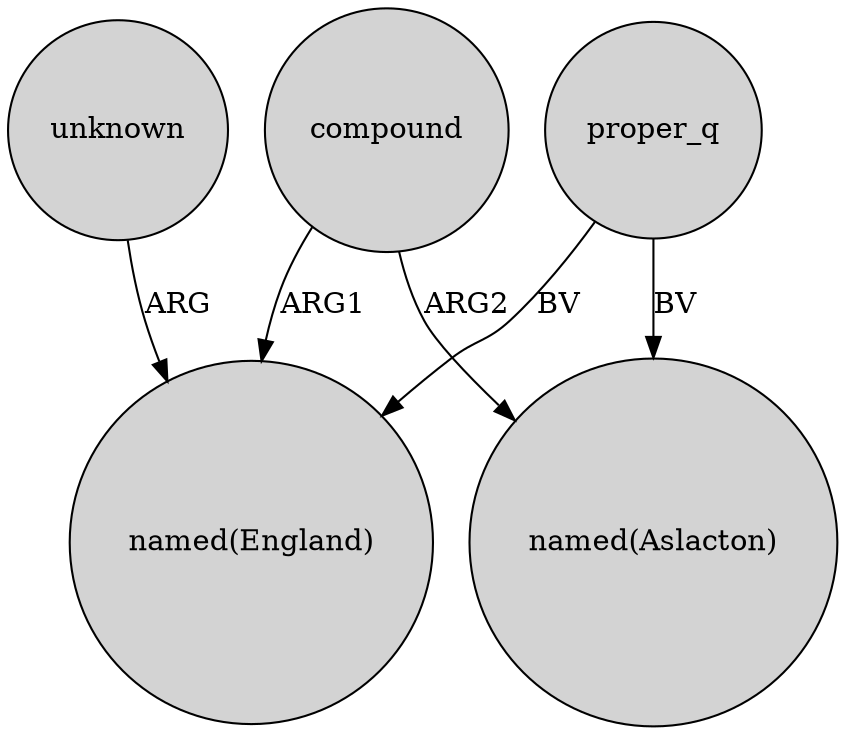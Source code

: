 digraph {
	node [shape=circle style=filled]
	proper_q -> "named(Aslacton)" [label=BV]
	proper_q -> "named(England)" [label=BV]
	compound -> "named(Aslacton)" [label=ARG2]
	unknown -> "named(England)" [label=ARG]
	compound -> "named(England)" [label=ARG1]
}
